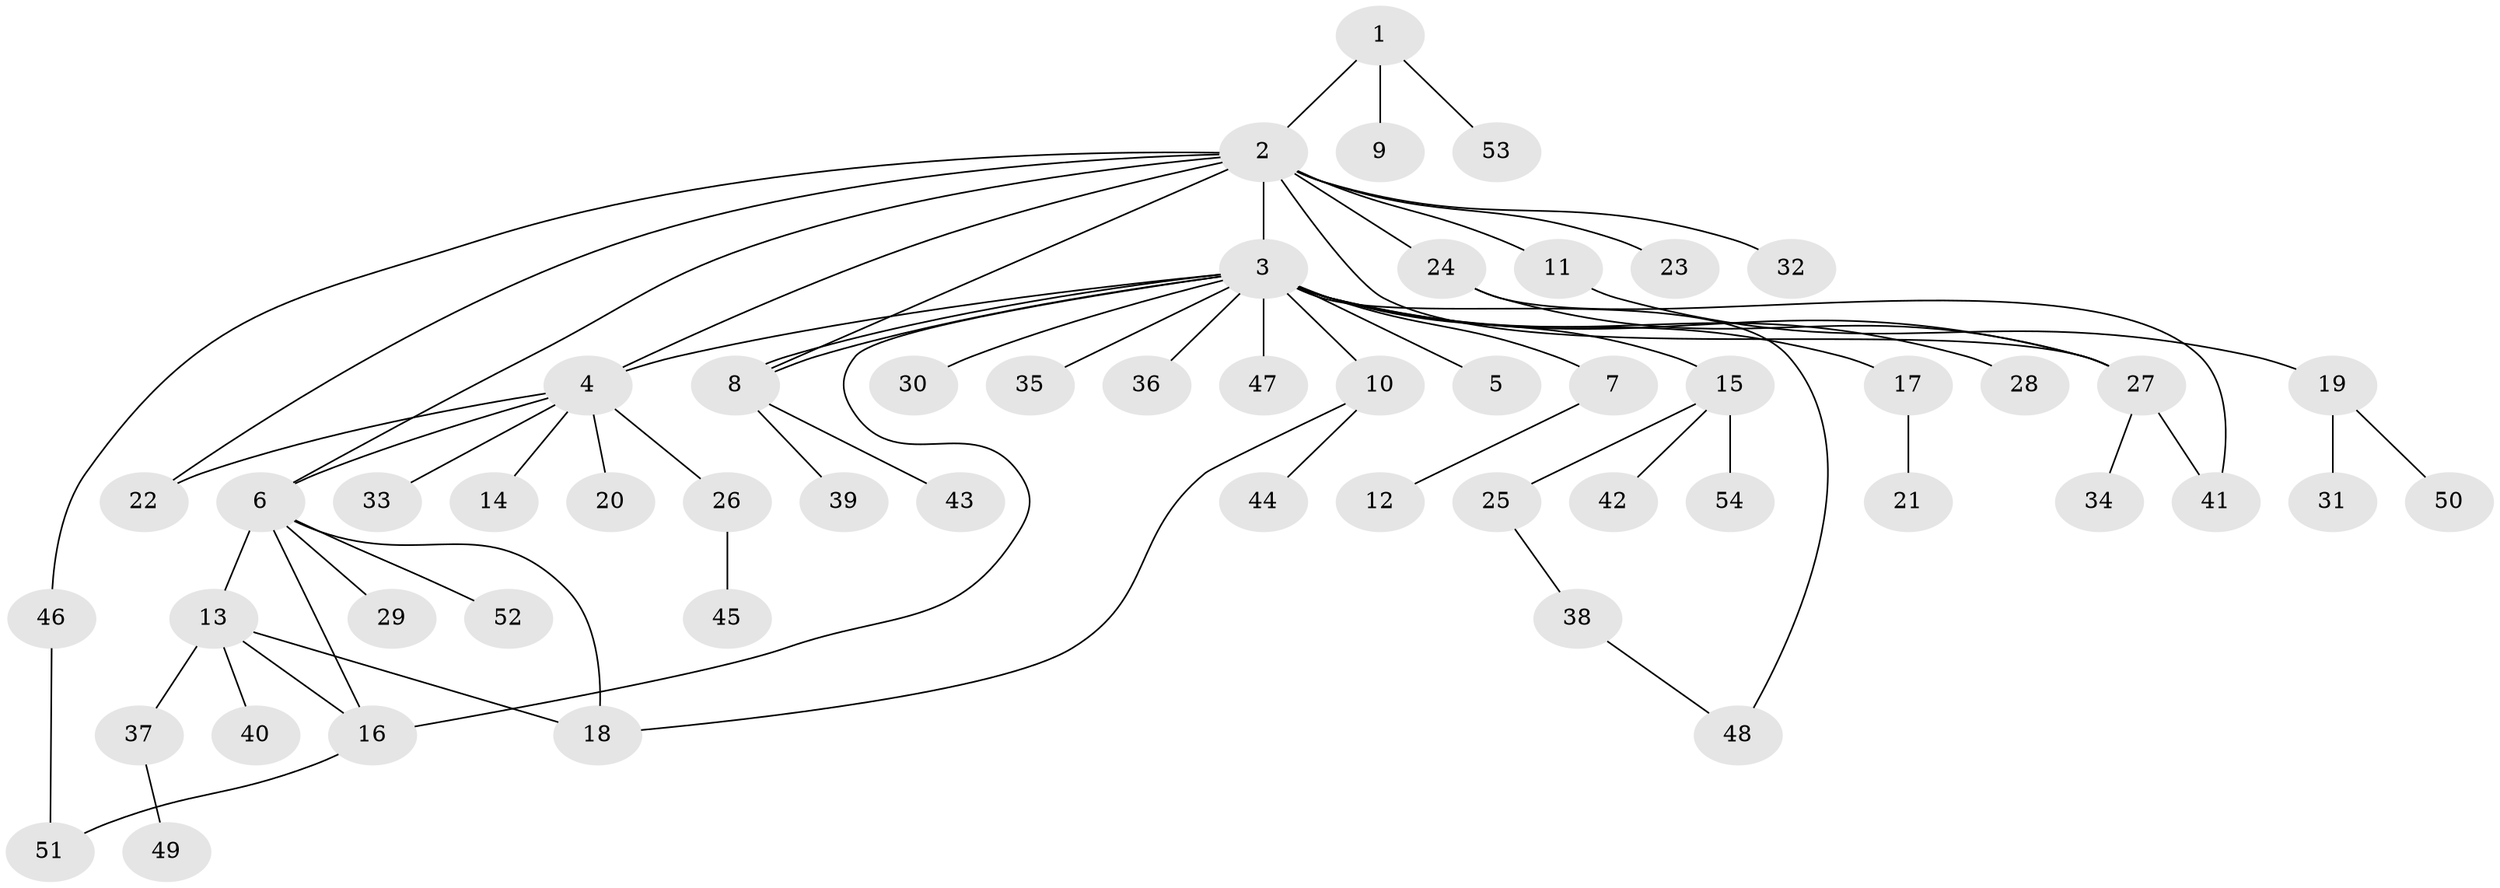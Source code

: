 // Generated by graph-tools (version 1.1) at 2025/11/02/27/25 16:11:15]
// undirected, 54 vertices, 67 edges
graph export_dot {
graph [start="1"]
  node [color=gray90,style=filled];
  1;
  2;
  3;
  4;
  5;
  6;
  7;
  8;
  9;
  10;
  11;
  12;
  13;
  14;
  15;
  16;
  17;
  18;
  19;
  20;
  21;
  22;
  23;
  24;
  25;
  26;
  27;
  28;
  29;
  30;
  31;
  32;
  33;
  34;
  35;
  36;
  37;
  38;
  39;
  40;
  41;
  42;
  43;
  44;
  45;
  46;
  47;
  48;
  49;
  50;
  51;
  52;
  53;
  54;
  1 -- 2;
  1 -- 9;
  1 -- 53;
  2 -- 3;
  2 -- 4;
  2 -- 6;
  2 -- 8;
  2 -- 11;
  2 -- 22;
  2 -- 23;
  2 -- 24;
  2 -- 27;
  2 -- 32;
  2 -- 46;
  3 -- 4;
  3 -- 5;
  3 -- 7;
  3 -- 8;
  3 -- 8;
  3 -- 10;
  3 -- 15;
  3 -- 16;
  3 -- 17;
  3 -- 27;
  3 -- 28;
  3 -- 30;
  3 -- 35;
  3 -- 36;
  3 -- 47;
  3 -- 48;
  4 -- 6;
  4 -- 14;
  4 -- 20;
  4 -- 22;
  4 -- 26;
  4 -- 33;
  6 -- 13;
  6 -- 16;
  6 -- 18;
  6 -- 29;
  6 -- 52;
  7 -- 12;
  8 -- 39;
  8 -- 43;
  10 -- 18;
  10 -- 44;
  11 -- 19;
  13 -- 16;
  13 -- 18;
  13 -- 37;
  13 -- 40;
  15 -- 25;
  15 -- 42;
  15 -- 54;
  16 -- 51;
  17 -- 21;
  19 -- 31;
  19 -- 50;
  24 -- 27;
  24 -- 41;
  25 -- 38;
  26 -- 45;
  27 -- 34;
  27 -- 41;
  37 -- 49;
  38 -- 48;
  46 -- 51;
}
